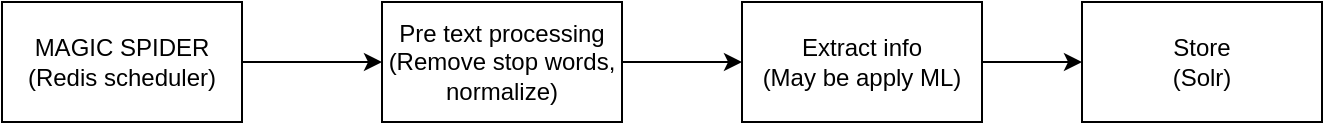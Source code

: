 <mxfile version="15.4.0" type="device" pages="2"><diagram id="lmroHxT3GmvuV7PcPjIh" name="Main Worker Logic"><mxGraphModel dx="1086" dy="798" grid="1" gridSize="10" guides="1" tooltips="1" connect="1" arrows="1" fold="1" page="1" pageScale="1" pageWidth="850" pageHeight="1100" math="0" shadow="0"><root><mxCell id="KSIejuvtGaNaWYK-13VP-0"/><mxCell id="KSIejuvtGaNaWYK-13VP-1" parent="KSIejuvtGaNaWYK-13VP-0"/><mxCell id="KSIejuvtGaNaWYK-13VP-5" style="edgeStyle=orthogonalEdgeStyle;rounded=0;orthogonalLoop=1;jettySize=auto;html=1;" edge="1" parent="KSIejuvtGaNaWYK-13VP-1" source="KSIejuvtGaNaWYK-13VP-2" target="KSIejuvtGaNaWYK-13VP-4"><mxGeometry relative="1" as="geometry"/></mxCell><mxCell id="KSIejuvtGaNaWYK-13VP-2" value="MAGIC SPIDER&lt;br&gt;(Redis scheduler)" style="rounded=0;whiteSpace=wrap;html=1;" vertex="1" parent="KSIejuvtGaNaWYK-13VP-1"><mxGeometry x="70" y="190" width="120" height="60" as="geometry"/></mxCell><mxCell id="KSIejuvtGaNaWYK-13VP-6" style="edgeStyle=orthogonalEdgeStyle;rounded=0;orthogonalLoop=1;jettySize=auto;html=1;entryX=0;entryY=0.5;entryDx=0;entryDy=0;" edge="1" parent="KSIejuvtGaNaWYK-13VP-1" source="KSIejuvtGaNaWYK-13VP-4" target="KSIejuvtGaNaWYK-13VP-8"><mxGeometry relative="1" as="geometry"><mxPoint x="430" y="220" as="targetPoint"/></mxGeometry></mxCell><mxCell id="KSIejuvtGaNaWYK-13VP-4" value="Pre text processing&lt;br&gt;(Remove stop words, normalize)" style="rounded=0;whiteSpace=wrap;html=1;" vertex="1" parent="KSIejuvtGaNaWYK-13VP-1"><mxGeometry x="260" y="190" width="120" height="60" as="geometry"/></mxCell><mxCell id="KSIejuvtGaNaWYK-13VP-10" style="edgeStyle=orthogonalEdgeStyle;rounded=0;orthogonalLoop=1;jettySize=auto;html=1;entryX=0;entryY=0.5;entryDx=0;entryDy=0;" edge="1" parent="KSIejuvtGaNaWYK-13VP-1" source="KSIejuvtGaNaWYK-13VP-8" target="KSIejuvtGaNaWYK-13VP-11"><mxGeometry relative="1" as="geometry"><mxPoint x="610" y="220" as="targetPoint"/></mxGeometry></mxCell><mxCell id="KSIejuvtGaNaWYK-13VP-8" value="Extract&amp;nbsp;info&lt;br&gt;(May be apply ML)" style="rounded=0;whiteSpace=wrap;html=1;" vertex="1" parent="KSIejuvtGaNaWYK-13VP-1"><mxGeometry x="440" y="190" width="120" height="60" as="geometry"/></mxCell><mxCell id="KSIejuvtGaNaWYK-13VP-11" value="Store&lt;br&gt;(Solr)" style="rounded=0;whiteSpace=wrap;html=1;" vertex="1" parent="KSIejuvtGaNaWYK-13VP-1"><mxGeometry x="610" y="190" width="120" height="60" as="geometry"/></mxCell></root></mxGraphModel></diagram><diagram id="C5RBs43oDa-KdzZeNtuy" name="Page-1"><mxGraphModel dx="1086" dy="798" grid="1" gridSize="10" guides="1" tooltips="1" connect="1" arrows="1" fold="1" page="1" pageScale="1" pageWidth="827" pageHeight="1169" math="0" shadow="0"><root><mxCell id="WIyWlLk6GJQsqaUBKTNV-0"/><mxCell id="WIyWlLk6GJQsqaUBKTNV-1" parent="WIyWlLk6GJQsqaUBKTNV-0"/><mxCell id="3_Oex_SpKFnFbQlXMioB-0" value="User Info" style="swimlane;startSize=23;" vertex="1" parent="WIyWlLk6GJQsqaUBKTNV-1"><mxGeometry x="180" y="80" width="200" height="470" as="geometry"/></mxCell><mxCell id="3_Oex_SpKFnFbQlXMioB-25" value="id(phone):text" style="text;html=1;strokeColor=none;fillColor=none;align=center;verticalAlign=middle;whiteSpace=wrap;rounded=0;" vertex="1" parent="3_Oex_SpKFnFbQlXMioB-0"><mxGeometry x="10" y="30" width="110" height="30" as="geometry"/></mxCell><mxCell id="3_Oex_SpKFnFbQlXMioB-28" value="fullName:text" style="text;html=1;strokeColor=none;fillColor=none;align=center;verticalAlign=middle;whiteSpace=wrap;rounded=0;" vertex="1" parent="3_Oex_SpKFnFbQlXMioB-0"><mxGeometry x="10" y="60" width="110" height="30" as="geometry"/></mxCell><mxCell id="3_Oex_SpKFnFbQlXMioB-29" value="email: text" style="text;html=1;strokeColor=none;fillColor=none;align=center;verticalAlign=middle;whiteSpace=wrap;rounded=0;" vertex="1" parent="3_Oex_SpKFnFbQlXMioB-0"><mxGeometry y="90" width="110" height="30" as="geometry"/></mxCell><mxCell id="3_Oex_SpKFnFbQlXMioB-30" value="facebook: text" style="text;html=1;strokeColor=none;fillColor=none;align=center;verticalAlign=middle;whiteSpace=wrap;rounded=0;" vertex="1" parent="3_Oex_SpKFnFbQlXMioB-0"><mxGeometry x="10" y="120" width="110" height="30" as="geometry"/></mxCell><mxCell id="3_Oex_SpKFnFbQlXMioB-36" value="accountType: text" style="text;html=1;strokeColor=none;fillColor=none;align=center;verticalAlign=middle;whiteSpace=wrap;rounded=0;" vertex="1" parent="3_Oex_SpKFnFbQlXMioB-0"><mxGeometry y="150" width="150" height="30" as="geometry"/></mxCell><mxCell id="3_Oex_SpKFnFbQlXMioB-37" value="status: text" style="text;html=1;strokeColor=none;fillColor=none;align=center;verticalAlign=middle;whiteSpace=wrap;rounded=0;" vertex="1" parent="3_Oex_SpKFnFbQlXMioB-0"><mxGeometry x="-20" y="180" width="150" height="30" as="geometry"/></mxCell><mxCell id="3_Oex_SpKFnFbQlXMioB-38" value="payDate: text" style="text;html=1;strokeColor=none;fillColor=none;align=center;verticalAlign=middle;whiteSpace=wrap;rounded=0;" vertex="1" parent="3_Oex_SpKFnFbQlXMioB-0"><mxGeometry x="-20" y="210" width="150" height="30" as="geometry"/></mxCell><mxCell id="3_Oex_SpKFnFbQlXMioB-39" value="endDate: text" style="text;html=1;strokeColor=none;fillColor=none;align=center;verticalAlign=middle;whiteSpace=wrap;rounded=0;" vertex="1" parent="3_Oex_SpKFnFbQlXMioB-0"><mxGeometry x="-20" y="240" width="150" height="30" as="geometry"/></mxCell><mxCell id="3_Oex_SpKFnFbQlXMioB-40" value="lastLogin: text" style="text;html=1;strokeColor=none;fillColor=none;align=center;verticalAlign=middle;whiteSpace=wrap;rounded=0;" vertex="1" parent="3_Oex_SpKFnFbQlXMioB-0"><mxGeometry x="-20" y="270" width="150" height="30" as="geometry"/></mxCell><mxCell id="3_Oex_SpKFnFbQlXMioB-41" value="following: multival" style="text;html=1;strokeColor=none;fillColor=none;align=center;verticalAlign=middle;whiteSpace=wrap;rounded=0;" vertex="1" parent="3_Oex_SpKFnFbQlXMioB-0"><mxGeometry x="-10" y="300" width="150" height="30" as="geometry"/></mxCell><mxCell id="3_Oex_SpKFnFbQlXMioB-43" value="password: text" style="text;html=1;strokeColor=none;fillColor=none;align=center;verticalAlign=middle;whiteSpace=wrap;rounded=0;" vertex="1" parent="3_Oex_SpKFnFbQlXMioB-0"><mxGeometry x="-20" y="340" width="150" height="30" as="geometry"/></mxCell><mxCell id="3_Oex_SpKFnFbQlXMioB-56" value="backupQuestion: text" style="text;html=1;strokeColor=none;fillColor=none;align=center;verticalAlign=middle;whiteSpace=wrap;rounded=0;" vertex="1" parent="3_Oex_SpKFnFbQlXMioB-0"><mxGeometry y="370" width="150" height="30" as="geometry"/></mxCell><mxCell id="3_Oex_SpKFnFbQlXMioB-90" value="registerDate: text" style="text;html=1;strokeColor=none;fillColor=none;align=center;verticalAlign=middle;whiteSpace=wrap;rounded=0;" vertex="1" parent="3_Oex_SpKFnFbQlXMioB-0"><mxGeometry x="-10" y="400" width="150" height="30" as="geometry"/></mxCell><mxCell id="3_Oex_SpKFnFbQlXMioB-91" value="totalPayment: long" style="text;html=1;strokeColor=none;fillColor=none;align=center;verticalAlign=middle;whiteSpace=wrap;rounded=0;" vertex="1" parent="3_Oex_SpKFnFbQlXMioB-0"><mxGeometry y="430" width="150" height="30" as="geometry"/></mxCell><mxCell id="3_Oex_SpKFnFbQlXMioB-1" value="RE News" style="swimlane;" vertex="1" parent="WIyWlLk6GJQsqaUBKTNV-1"><mxGeometry x="530" y="100" width="230" height="750" as="geometry"/></mxCell><mxCell id="3_Oex_SpKFnFbQlXMioB-4" value="id: Uuid" style="text;html=1;strokeColor=none;fillColor=none;align=center;verticalAlign=middle;whiteSpace=wrap;rounded=0;" vertex="1" parent="3_Oex_SpKFnFbQlXMioB-1"><mxGeometry x="10" y="30" width="60" height="30" as="geometry"/></mxCell><mxCell id="3_Oex_SpKFnFbQlXMioB-5" value="short summary: text" style="text;html=1;strokeColor=none;fillColor=none;align=center;verticalAlign=middle;whiteSpace=wrap;rounded=0;" vertex="1" parent="3_Oex_SpKFnFbQlXMioB-1"><mxGeometry x="10" y="60" width="120" height="30" as="geometry"/></mxCell><mxCell id="3_Oex_SpKFnFbQlXMioB-6" value="area: double" style="text;html=1;strokeColor=none;fillColor=none;align=center;verticalAlign=middle;whiteSpace=wrap;rounded=0;" vertex="1" parent="3_Oex_SpKFnFbQlXMioB-1"><mxGeometry x="-10" y="85" width="120" height="30" as="geometry"/></mxCell><mxCell id="3_Oex_SpKFnFbQlXMioB-7" value="unitPrice: long" style="text;html=1;strokeColor=none;fillColor=none;align=center;verticalAlign=middle;whiteSpace=wrap;rounded=0;" vertex="1" parent="3_Oex_SpKFnFbQlXMioB-1"><mxGeometry x="-10" y="350" width="120" height="30" as="geometry"/></mxCell><mxCell id="3_Oex_SpKFnFbQlXMioB-8" value="raw location: text" style="text;html=1;strokeColor=none;fillColor=none;align=center;verticalAlign=middle;whiteSpace=wrap;rounded=0;" vertex="1" parent="3_Oex_SpKFnFbQlXMioB-1"><mxGeometry y="145" width="120" height="30" as="geometry"/></mxCell><mxCell id="3_Oex_SpKFnFbQlXMioB-9" value="newType: number" style="text;html=1;strokeColor=none;fillColor=none;align=center;verticalAlign=middle;whiteSpace=wrap;rounded=0;" vertex="1" parent="3_Oex_SpKFnFbQlXMioB-1"><mxGeometry y="175" width="120" height="30" as="geometry"/></mxCell><mxCell id="3_Oex_SpKFnFbQlXMioB-10" value="reType: number" style="text;html=1;strokeColor=none;fillColor=none;align=center;verticalAlign=middle;whiteSpace=wrap;rounded=0;" vertex="1" parent="3_Oex_SpKFnFbQlXMioB-1"><mxGeometry y="205" width="120" height="30" as="geometry"/></mxCell><mxCell id="3_Oex_SpKFnFbQlXMioB-11" value="url: text" style="text;html=1;strokeColor=none;fillColor=none;align=center;verticalAlign=middle;whiteSpace=wrap;rounded=0;" vertex="1" parent="3_Oex_SpKFnFbQlXMioB-1"><mxGeometry x="-20" y="235" width="120" height="30" as="geometry"/></mxCell><mxCell id="3_Oex_SpKFnFbQlXMioB-12" value="date: text" style="text;html=1;strokeColor=none;fillColor=none;align=center;verticalAlign=middle;whiteSpace=wrap;rounded=0;" vertex="1" parent="3_Oex_SpKFnFbQlXMioB-1"><mxGeometry x="-20" y="265" width="120" height="30" as="geometry"/></mxCell><mxCell id="3_Oex_SpKFnFbQlXMioB-13" value="noBedRooms:number&amp;nbsp;" style="text;html=1;strokeColor=none;fillColor=none;align=center;verticalAlign=middle;whiteSpace=wrap;rounded=0;" vertex="1" parent="3_Oex_SpKFnFbQlXMioB-1"><mxGeometry x="10" y="295" width="120" height="30" as="geometry"/></mxCell><mxCell id="3_Oex_SpKFnFbQlXMioB-14" value="price: long" style="text;html=1;strokeColor=none;fillColor=none;align=center;verticalAlign=middle;whiteSpace=wrap;rounded=0;" vertex="1" parent="3_Oex_SpKFnFbQlXMioB-1"><mxGeometry x="-20" y="320" width="120" height="30" as="geometry"/></mxCell><mxCell id="3_Oex_SpKFnFbQlXMioB-15" value="areaUnit: number" style="text;html=1;strokeColor=none;fillColor=none;align=center;verticalAlign=middle;whiteSpace=wrap;rounded=0;" vertex="1" parent="3_Oex_SpKFnFbQlXMioB-1"><mxGeometry y="115" width="120" height="30" as="geometry"/></mxCell><mxCell id="3_Oex_SpKFnFbQlXMioB-16" value="images: multivalue" style="text;html=1;strokeColor=none;fillColor=none;align=center;verticalAlign=middle;whiteSpace=wrap;rounded=0;" vertex="1" parent="3_Oex_SpKFnFbQlXMioB-1"><mxGeometry y="390" width="120" height="30" as="geometry"/></mxCell><mxCell id="3_Oex_SpKFnFbQlXMioB-17" value="status: number" style="text;html=1;strokeColor=none;fillColor=none;align=center;verticalAlign=middle;whiteSpace=wrap;rounded=0;" vertex="1" parent="3_Oex_SpKFnFbQlXMioB-1"><mxGeometry x="-10" y="430" width="120" height="30" as="geometry"/></mxCell><mxCell id="3_Oex_SpKFnFbQlXMioB-18" value="phones: mutivalue" style="text;html=1;strokeColor=none;fillColor=none;align=center;verticalAlign=middle;whiteSpace=wrap;rounded=0;" vertex="1" parent="3_Oex_SpKFnFbQlXMioB-1"><mxGeometry y="460" width="120" height="30" as="geometry"/></mxCell><mxCell id="3_Oex_SpKFnFbQlXMioB-19" value="reName: text" style="text;html=1;strokeColor=none;fillColor=none;align=center;verticalAlign=middle;whiteSpace=wrap;rounded=0;" vertex="1" parent="3_Oex_SpKFnFbQlXMioB-1"><mxGeometry x="-10" y="520" width="120" height="30" as="geometry"/></mxCell><mxCell id="3_Oex_SpKFnFbQlXMioB-20" value="endDate: text&amp;nbsp;" style="text;html=1;strokeColor=none;fillColor=none;align=center;verticalAlign=middle;whiteSpace=wrap;rounded=0;" vertex="1" parent="3_Oex_SpKFnFbQlXMioB-1"><mxGeometry x="-10" y="550" width="120" height="30" as="geometry"/></mxCell><mxCell id="3_Oex_SpKFnFbQlXMioB-21" value="investor: text" style="text;html=1;strokeColor=none;fillColor=none;align=center;verticalAlign=middle;whiteSpace=wrap;rounded=0;" vertex="1" parent="3_Oex_SpKFnFbQlXMioB-1"><mxGeometry x="-10" y="490" width="120" height="30" as="geometry"/></mxCell><mxCell id="3_Oex_SpKFnFbQlXMioB-23" value="source: text" style="text;html=1;strokeColor=none;fillColor=none;align=center;verticalAlign=middle;whiteSpace=wrap;rounded=0;" vertex="1" parent="3_Oex_SpKFnFbQlXMioB-1"><mxGeometry x="-10" y="580" width="120" height="30" as="geometry"/></mxCell><mxCell id="3_Oex_SpKFnFbQlXMioB-24" value="publisher: text" style="text;html=1;strokeColor=none;fillColor=none;align=center;verticalAlign=middle;whiteSpace=wrap;rounded=0;" vertex="1" parent="3_Oex_SpKFnFbQlXMioB-1"><mxGeometry x="-10" y="610" width="120" height="30" as="geometry"/></mxCell><mxCell id="3_Oex_SpKFnFbQlXMioB-100" value="reports: mutivalue" style="text;html=1;strokeColor=none;fillColor=none;align=center;verticalAlign=middle;whiteSpace=wrap;rounded=0;" vertex="1" parent="3_Oex_SpKFnFbQlXMioB-1"><mxGeometry y="650" width="120" height="30" as="geometry"/></mxCell><mxCell id="3_Oex_SpKFnFbQlXMioB-101" value="reportReason: mutivalue" style="text;html=1;strokeColor=none;fillColor=none;align=center;verticalAlign=middle;whiteSpace=wrap;rounded=0;" vertex="1" parent="3_Oex_SpKFnFbQlXMioB-1"><mxGeometry y="680" width="150" height="30" as="geometry"/></mxCell><mxCell id="3_Oex_SpKFnFbQlXMioB-75" value="Tracker" style="swimlane;startSize=23;" vertex="1" parent="WIyWlLk6GJQsqaUBKTNV-1"><mxGeometry x="170" y="630" width="200" height="255" as="geometry"/></mxCell><mxCell id="3_Oex_SpKFnFbQlXMioB-76" value="Id: UUID" style="text;html=1;strokeColor=none;fillColor=none;align=center;verticalAlign=middle;whiteSpace=wrap;rounded=0;" vertex="1" parent="3_Oex_SpKFnFbQlXMioB-75"><mxGeometry y="30" width="110" height="30" as="geometry"/></mxCell><mxCell id="3_Oex_SpKFnFbQlXMioB-77" value="query: text" style="text;html=1;strokeColor=none;fillColor=none;align=center;verticalAlign=middle;whiteSpace=wrap;rounded=0;" vertex="1" parent="3_Oex_SpKFnFbQlXMioB-75"><mxGeometry x="-10" y="60" width="110" height="30" as="geometry"/></mxCell><mxCell id="3_Oex_SpKFnFbQlXMioB-78" value="deliverPerDay: number" style="text;html=1;strokeColor=none;fillColor=none;align=center;verticalAlign=middle;whiteSpace=wrap;rounded=0;" vertex="1" parent="3_Oex_SpKFnFbQlXMioB-75"><mxGeometry y="90" width="160" height="30" as="geometry"/></mxCell><mxCell id="3_Oex_SpKFnFbQlXMioB-79" value="channel: text" style="text;html=1;strokeColor=none;fillColor=none;align=center;verticalAlign=middle;whiteSpace=wrap;rounded=0;" vertex="1" parent="3_Oex_SpKFnFbQlXMioB-75"><mxGeometry y="120" width="110" height="30" as="geometry"/></mxCell><mxCell id="3_Oex_SpKFnFbQlXMioB-81" value="creator: text" style="text;html=1;strokeColor=none;fillColor=none;align=center;verticalAlign=middle;whiteSpace=wrap;rounded=0;" vertex="1" parent="3_Oex_SpKFnFbQlXMioB-75"><mxGeometry x="-20" y="150" width="150" height="30" as="geometry"/></mxCell><mxCell id="3_Oex_SpKFnFbQlXMioB-88" value="status: text" style="text;html=1;strokeColor=none;fillColor=none;align=center;verticalAlign=middle;whiteSpace=wrap;rounded=0;" vertex="1" parent="3_Oex_SpKFnFbQlXMioB-75"><mxGeometry x="-20" y="180" width="150" height="30" as="geometry"/></mxCell><mxCell id="3_Oex_SpKFnFbQlXMioB-89" value="numberDeliverToday: number" style="text;html=1;strokeColor=none;fillColor=none;align=center;verticalAlign=middle;whiteSpace=wrap;rounded=0;" vertex="1" parent="3_Oex_SpKFnFbQlXMioB-75"><mxGeometry y="210" width="190" height="30" as="geometry"/></mxCell></root></mxGraphModel></diagram></mxfile>